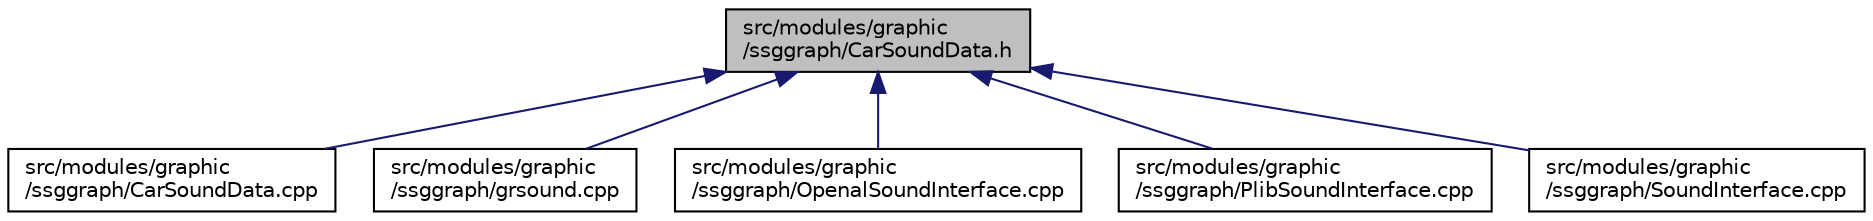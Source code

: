 digraph "src/modules/graphic/ssggraph/CarSoundData.h"
{
  edge [fontname="Helvetica",fontsize="10",labelfontname="Helvetica",labelfontsize="10"];
  node [fontname="Helvetica",fontsize="10",shape=record];
  Node1 [label="src/modules/graphic\l/ssggraph/CarSoundData.h",height=0.2,width=0.4,color="black", fillcolor="grey75", style="filled", fontcolor="black"];
  Node1 -> Node2 [dir="back",color="midnightblue",fontsize="10",style="solid",fontname="Helvetica"];
  Node2 [label="src/modules/graphic\l/ssggraph/CarSoundData.cpp",height=0.2,width=0.4,color="black", fillcolor="white", style="filled",URL="$_car_sound_data_8cpp.html"];
  Node1 -> Node3 [dir="back",color="midnightblue",fontsize="10",style="solid",fontname="Helvetica"];
  Node3 [label="src/modules/graphic\l/ssggraph/grsound.cpp",height=0.2,width=0.4,color="black", fillcolor="white", style="filled",URL="$grsound_8cpp.html"];
  Node1 -> Node4 [dir="back",color="midnightblue",fontsize="10",style="solid",fontname="Helvetica"];
  Node4 [label="src/modules/graphic\l/ssggraph/OpenalSoundInterface.cpp",height=0.2,width=0.4,color="black", fillcolor="white", style="filled",URL="$_openal_sound_interface_8cpp.html"];
  Node1 -> Node5 [dir="back",color="midnightblue",fontsize="10",style="solid",fontname="Helvetica"];
  Node5 [label="src/modules/graphic\l/ssggraph/PlibSoundInterface.cpp",height=0.2,width=0.4,color="black", fillcolor="white", style="filled",URL="$_plib_sound_interface_8cpp.html"];
  Node1 -> Node6 [dir="back",color="midnightblue",fontsize="10",style="solid",fontname="Helvetica"];
  Node6 [label="src/modules/graphic\l/ssggraph/SoundInterface.cpp",height=0.2,width=0.4,color="black", fillcolor="white", style="filled",URL="$_sound_interface_8cpp.html"];
}
